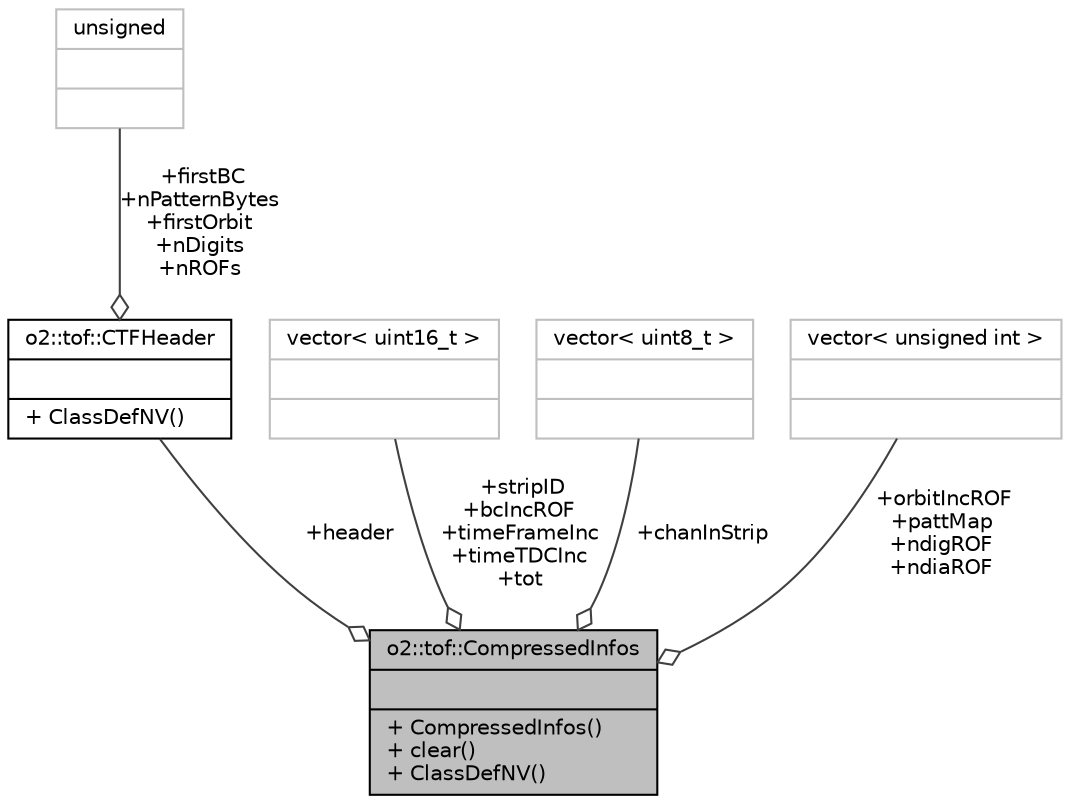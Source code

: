 digraph "o2::tof::CompressedInfos"
{
 // INTERACTIVE_SVG=YES
  bgcolor="transparent";
  edge [fontname="Helvetica",fontsize="10",labelfontname="Helvetica",labelfontsize="10"];
  node [fontname="Helvetica",fontsize="10",shape=record];
  Node1 [label="{o2::tof::CompressedInfos\n||+ CompressedInfos()\l+ clear()\l+ ClassDefNV()\l}",height=0.2,width=0.4,color="black", fillcolor="grey75", style="filled", fontcolor="black"];
  Node2 -> Node1 [color="grey25",fontsize="10",style="solid",label=" +header" ,arrowhead="odiamond",fontname="Helvetica"];
  Node2 [label="{o2::tof::CTFHeader\n||+ ClassDefNV()\l}",height=0.2,width=0.4,color="black",URL="$df/d44/structo2_1_1tof_1_1CTFHeader.html",tooltip="Header for a single CTF. "];
  Node3 -> Node2 [color="grey25",fontsize="10",style="solid",label=" +firstBC\n+nPatternBytes\n+firstOrbit\n+nDigits\n+nROFs" ,arrowhead="odiamond",fontname="Helvetica"];
  Node3 [label="{unsigned\n||}",height=0.2,width=0.4,color="grey75"];
  Node4 -> Node1 [color="grey25",fontsize="10",style="solid",label=" +stripID\n+bcIncROF\n+timeFrameInc\n+timeTDCInc\n+tot" ,arrowhead="odiamond",fontname="Helvetica"];
  Node4 [label="{vector\< uint16_t \>\n||}",height=0.2,width=0.4,color="grey75"];
  Node5 -> Node1 [color="grey25",fontsize="10",style="solid",label=" +chanInStrip" ,arrowhead="odiamond",fontname="Helvetica"];
  Node5 [label="{vector\< uint8_t \>\n||}",height=0.2,width=0.4,color="grey75"];
  Node6 -> Node1 [color="grey25",fontsize="10",style="solid",label=" +orbitIncROF\n+pattMap\n+ndigROF\n+ndiaROF" ,arrowhead="odiamond",fontname="Helvetica"];
  Node6 [label="{vector\< unsigned int \>\n||}",height=0.2,width=0.4,color="grey75"];
}
